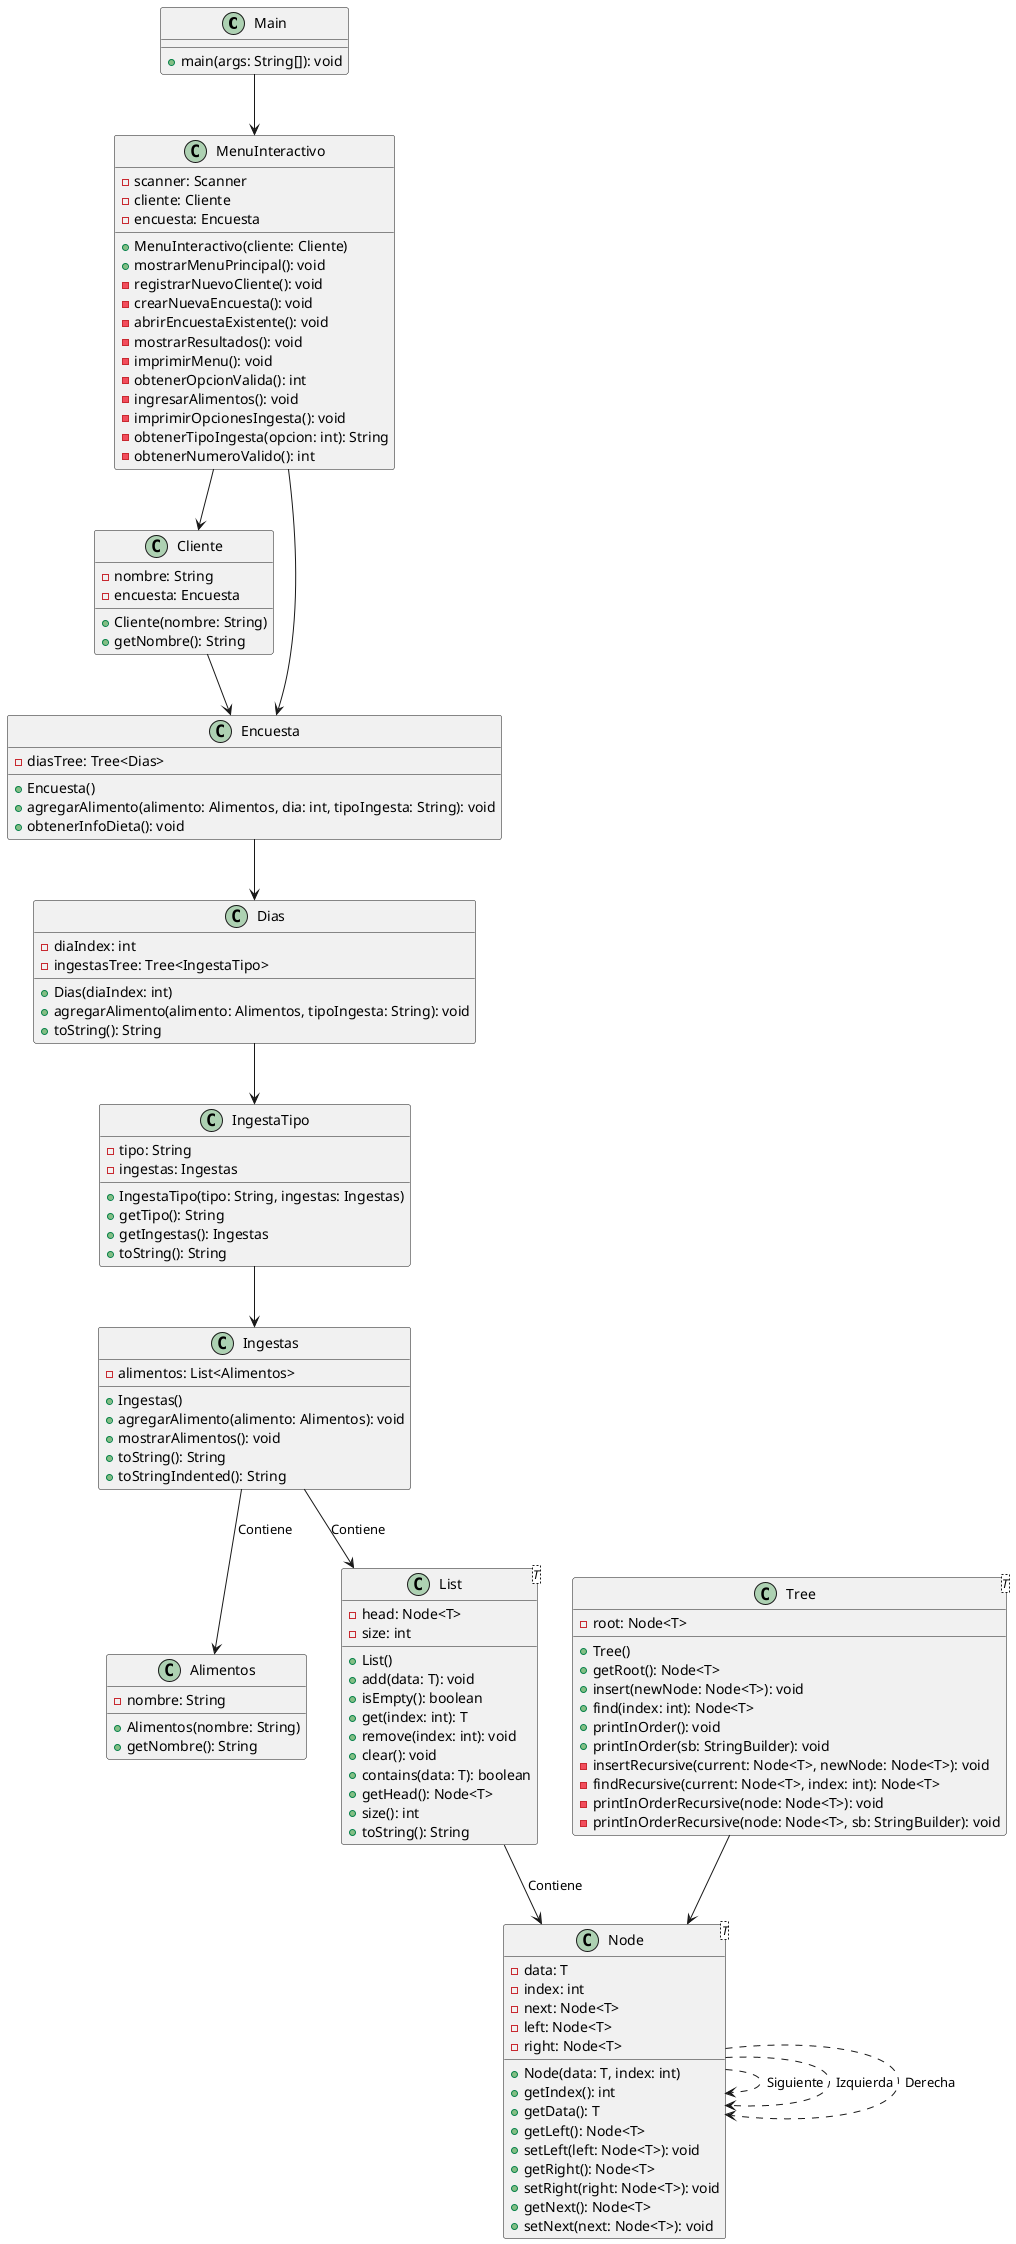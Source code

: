 @startuml

class Main {
    +main(args: String[]): void
}

class MenuInteractivo {
    -scanner: Scanner
    -cliente: Cliente
    -encuesta: Encuesta
    +MenuInteractivo(cliente: Cliente)
    +mostrarMenuPrincipal(): void
    -registrarNuevoCliente(): void
    -crearNuevaEncuesta(): void
    -abrirEncuestaExistente(): void
    -mostrarResultados(): void
    -imprimirMenu(): void
    -obtenerOpcionValida(): int
    -ingresarAlimentos(): void
    -imprimirOpcionesIngesta(): void
    -obtenerTipoIngesta(opcion: int): String
    -obtenerNumeroValido(): int
}

class Cliente {
    -nombre: String
    -encuesta: Encuesta
    +Cliente(nombre: String)
    +getNombre(): String
}

class Encuesta {
    -diasTree: Tree<Dias>
    +Encuesta()
    +agregarAlimento(alimento: Alimentos, dia: int, tipoIngesta: String): void
    +obtenerInfoDieta(): void
}

class Dias {
    -diaIndex: int
    -ingestasTree: Tree<IngestaTipo>
    +Dias(diaIndex: int)
    +agregarAlimento(alimento: Alimentos, tipoIngesta: String): void
    +toString(): String
}

class IngestaTipo {
    -tipo: String
    -ingestas: Ingestas
    +IngestaTipo(tipo: String, ingestas: Ingestas)
    +getTipo(): String
    +getIngestas(): Ingestas
    +toString(): String
}

class Ingestas {
    -alimentos: List<Alimentos>
    +Ingestas()
    +agregarAlimento(alimento: Alimentos): void
    +mostrarAlimentos(): void
    +toString(): String
    +toStringIndented(): String
}

class Alimentos {
    -nombre: String
    +Alimentos(nombre: String)
    +getNombre(): String
}

class List<T> {
    -head: Node<T>
    -size: int
    +List()
    +add(data: T): void
    +isEmpty(): boolean
    +get(index: int): T
    +remove(index: int): void
    +clear(): void
    +contains(data: T): boolean
    +getHead(): Node<T>
    +size(): int
    +toString(): String
}

class Node<T> {
    -data: T
    -index: int
    -next: Node<T>
    -left: Node<T>
    -right: Node<T>
    +Node(data: T, index: int)
    +getIndex(): int
    +getData(): T
    +getLeft(): Node<T>
    +setLeft(left: Node<T>): void
    +getRight(): Node<T>
    +setRight(right: Node<T>): void
    +getNext(): Node<T>
    +setNext(next: Node<T>): void
}

class Tree<T> {
    -root: Node<T>
    +Tree()
    +getRoot(): Node<T>
    +insert(newNode: Node<T>): void
    +find(index: int): Node<T>
    +printInOrder(): void
    +printInOrder(sb: StringBuilder): void
    -insertRecursive(current: Node<T>, newNode: Node<T>): void
    -findRecursive(current: Node<T>, index: int): Node<T>
    -printInOrderRecursive(node: Node<T>): void
    -printInOrderRecursive(node: Node<T>, sb: StringBuilder): void
}

Main --> MenuInteractivo
MenuInteractivo --> Cliente
MenuInteractivo --> Encuesta
Cliente --> Encuesta
Encuesta --> Dias
Dias --> IngestaTipo
IngestaTipo --> Ingestas
Ingestas --> Alimentos: Contiene
Ingestas --> List: Contiene
List --> Node: Contiene
Node ..> Node: Siguiente
Node ..> Node: Izquierda
Node ..> Node: Derecha
Tree --> Node

@enduml